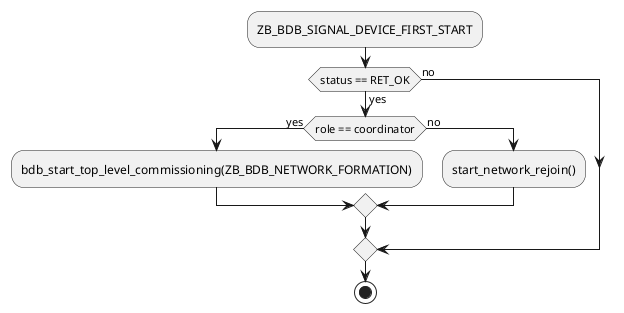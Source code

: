 @startuml

:ZB_BDB_SIGNAL_DEVICE_FIRST_START;

if (status == RET_OK) then (yes)
    if (role == coordinator) then (yes)
        :bdb_start_top_level_commissioning(ZB_BDB_NETWORK_FORMATION);
    else (no)
        :start_network_rejoin();
    endif
else (no)
endif


stop

@enduml